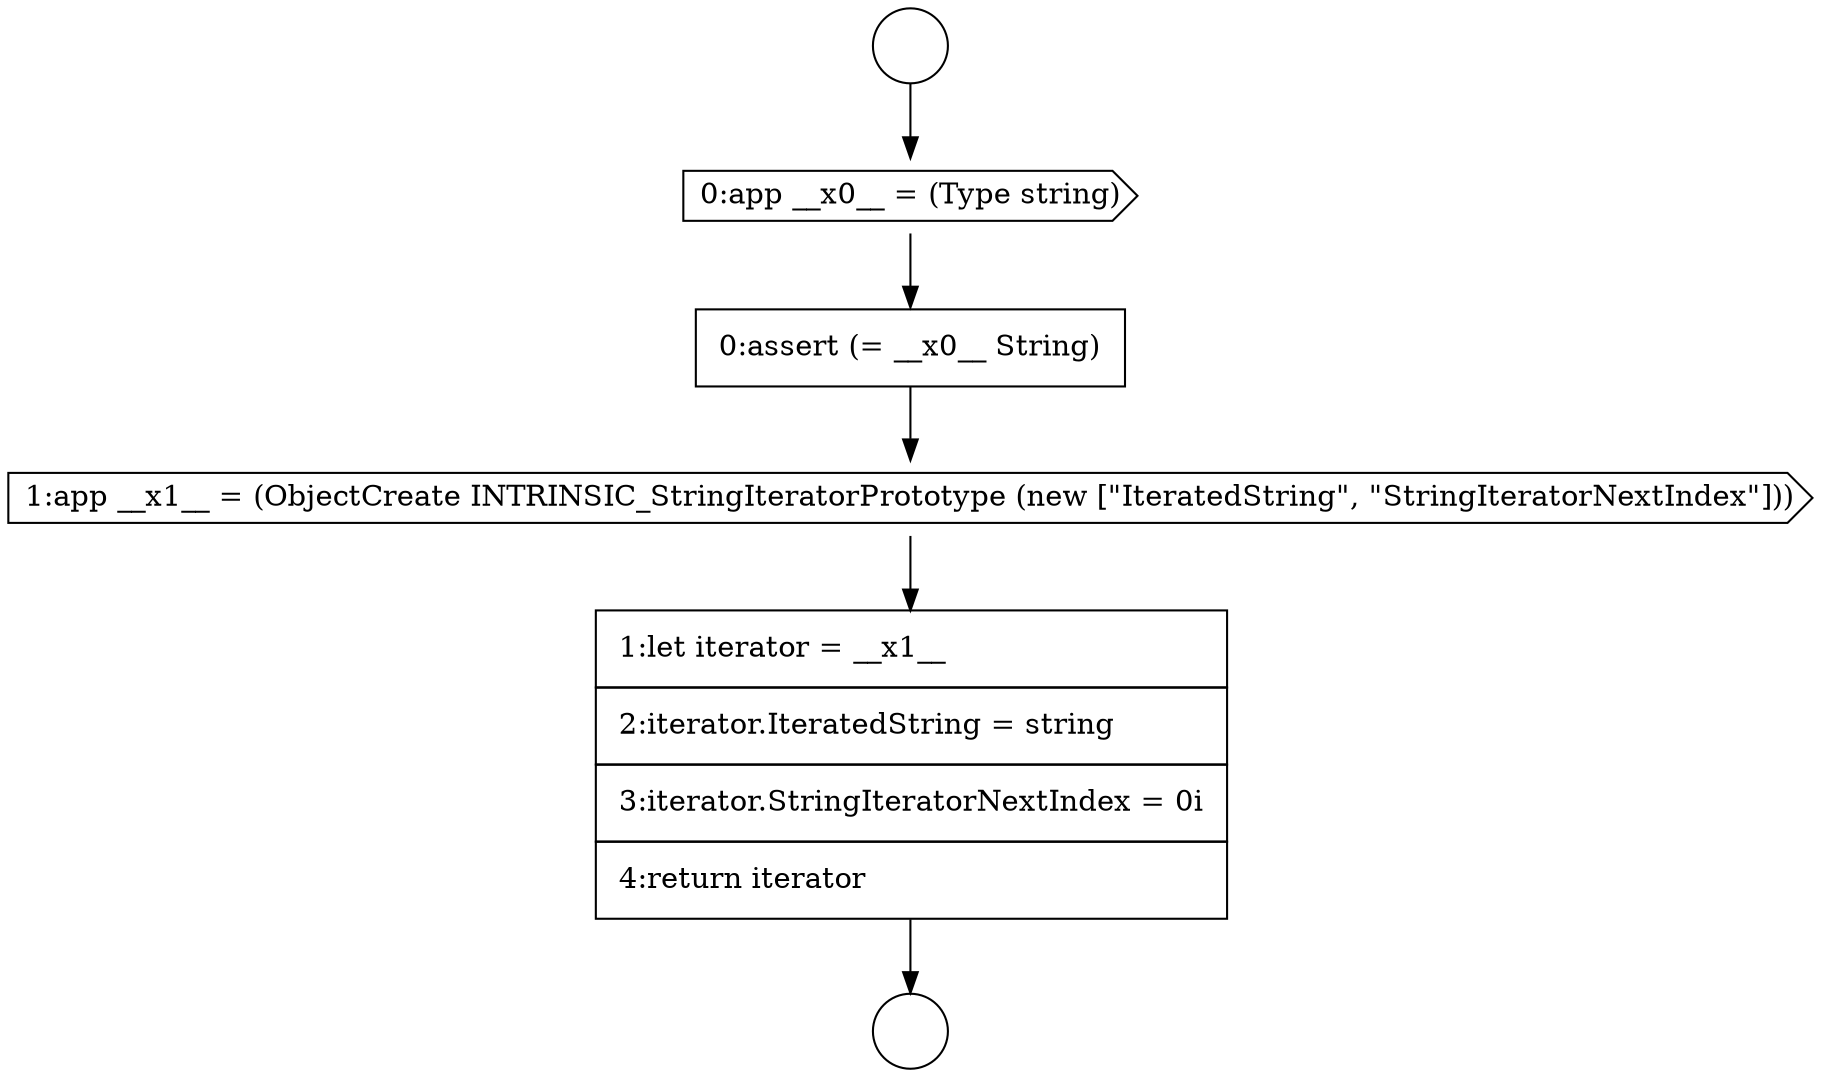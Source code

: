 digraph {
  node12232 [shape=cds, label=<<font color="black">0:app __x0__ = (Type string)</font>> color="black" fillcolor="white" style=filled]
  node12233 [shape=none, margin=0, label=<<font color="black">
    <table border="0" cellborder="1" cellspacing="0" cellpadding="10">
      <tr><td align="left">0:assert (= __x0__ String)</td></tr>
    </table>
  </font>> color="black" fillcolor="white" style=filled]
  node12231 [shape=circle label=" " color="black" fillcolor="white" style=filled]
  node12234 [shape=cds, label=<<font color="black">1:app __x1__ = (ObjectCreate INTRINSIC_StringIteratorPrototype (new [&quot;IteratedString&quot;, &quot;StringIteratorNextIndex&quot;]))</font>> color="black" fillcolor="white" style=filled]
  node12230 [shape=circle label=" " color="black" fillcolor="white" style=filled]
  node12235 [shape=none, margin=0, label=<<font color="black">
    <table border="0" cellborder="1" cellspacing="0" cellpadding="10">
      <tr><td align="left">1:let iterator = __x1__</td></tr>
      <tr><td align="left">2:iterator.IteratedString = string</td></tr>
      <tr><td align="left">3:iterator.StringIteratorNextIndex = 0i</td></tr>
      <tr><td align="left">4:return iterator</td></tr>
    </table>
  </font>> color="black" fillcolor="white" style=filled]
  node12232 -> node12233 [ color="black"]
  node12235 -> node12231 [ color="black"]
  node12234 -> node12235 [ color="black"]
  node12233 -> node12234 [ color="black"]
  node12230 -> node12232 [ color="black"]
}

